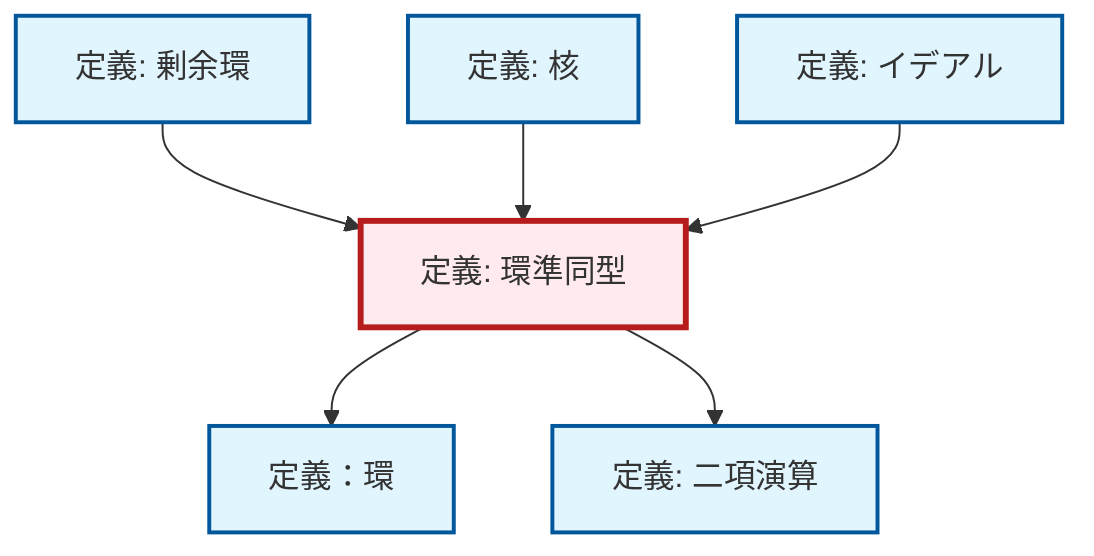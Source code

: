 graph TD
    classDef definition fill:#e1f5fe,stroke:#01579b,stroke-width:2px
    classDef theorem fill:#f3e5f5,stroke:#4a148c,stroke-width:2px
    classDef axiom fill:#fff3e0,stroke:#e65100,stroke-width:2px
    classDef example fill:#e8f5e9,stroke:#1b5e20,stroke-width:2px
    classDef current fill:#ffebee,stroke:#b71c1c,stroke-width:3px
    def-ideal["定義: イデアル"]:::definition
    def-kernel["定義: 核"]:::definition
    def-ring-homomorphism["定義: 環準同型"]:::definition
    def-binary-operation["定義: 二項演算"]:::definition
    def-ring["定義：環"]:::definition
    def-quotient-ring["定義: 剰余環"]:::definition
    def-ring-homomorphism --> def-ring
    def-quotient-ring --> def-ring-homomorphism
    def-kernel --> def-ring-homomorphism
    def-ideal --> def-ring-homomorphism
    def-ring-homomorphism --> def-binary-operation
    class def-ring-homomorphism current